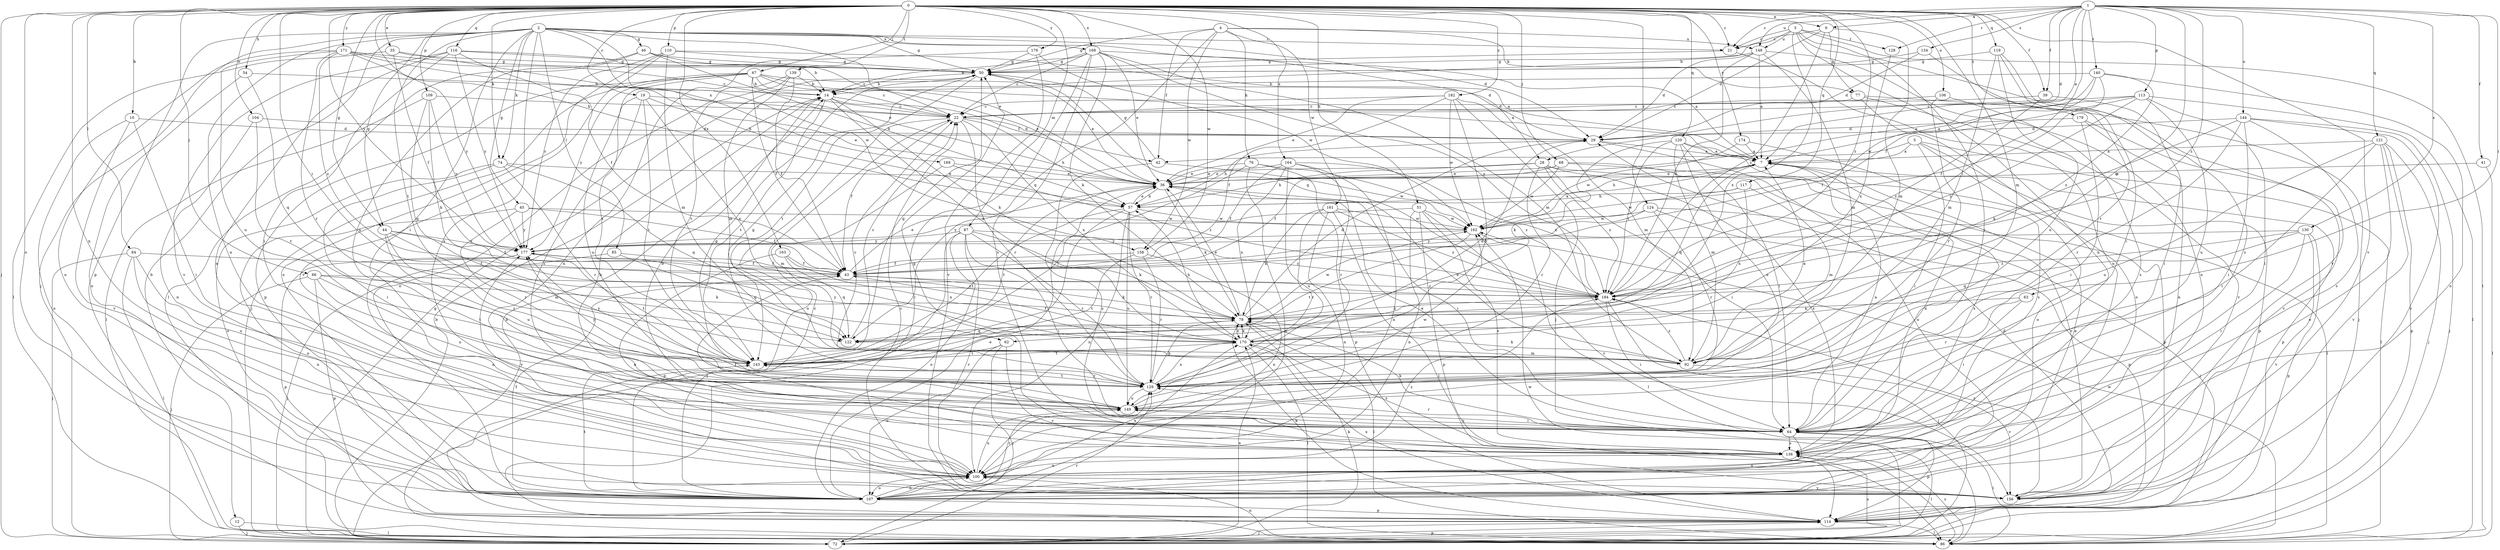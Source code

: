 strict digraph  {
0;
1;
2;
3;
4;
5;
6;
7;
10;
12;
14;
19;
21;
22;
28;
29;
35;
36;
39;
41;
42;
43;
44;
45;
46;
50;
51;
54;
57;
62;
63;
64;
66;
67;
68;
72;
74;
76;
77;
78;
84;
85;
86;
87;
92;
100;
104;
106;
107;
109;
110;
113;
114;
116;
117;
119;
120;
121;
122;
124;
128;
129;
130;
134;
136;
139;
140;
143;
144;
148;
149;
156;
158;
161;
162;
163;
164;
168;
169;
170;
171;
174;
176;
177;
179;
182;
184;
0 -> 6  [label=a];
0 -> 10  [label=b];
0 -> 19  [label=c];
0 -> 21  [label=c];
0 -> 35  [label=e];
0 -> 39  [label=f];
0 -> 44  [label=g];
0 -> 51  [label=h];
0 -> 54  [label=h];
0 -> 57  [label=h];
0 -> 62  [label=i];
0 -> 66  [label=j];
0 -> 67  [label=j];
0 -> 68  [label=j];
0 -> 72  [label=j];
0 -> 74  [label=k];
0 -> 84  [label=l];
0 -> 87  [label=m];
0 -> 92  [label=m];
0 -> 100  [label=n];
0 -> 104  [label=o];
0 -> 106  [label=o];
0 -> 107  [label=o];
0 -> 109  [label=p];
0 -> 110  [label=p];
0 -> 116  [label=q];
0 -> 117  [label=q];
0 -> 119  [label=q];
0 -> 120  [label=q];
0 -> 124  [label=r];
0 -> 139  [label=t];
0 -> 156  [label=v];
0 -> 158  [label=w];
0 -> 163  [label=x];
0 -> 164  [label=x];
0 -> 168  [label=x];
0 -> 171  [label=y];
0 -> 174  [label=y];
0 -> 176  [label=y];
0 -> 177  [label=y];
0 -> 179  [label=z];
0 -> 182  [label=z];
0 -> 184  [label=z];
1 -> 6  [label=a];
1 -> 7  [label=a];
1 -> 21  [label=c];
1 -> 28  [label=d];
1 -> 39  [label=f];
1 -> 41  [label=f];
1 -> 62  [label=i];
1 -> 63  [label=i];
1 -> 113  [label=p];
1 -> 121  [label=q];
1 -> 122  [label=q];
1 -> 128  [label=r];
1 -> 130  [label=s];
1 -> 134  [label=s];
1 -> 140  [label=t];
1 -> 144  [label=u];
1 -> 148  [label=u];
1 -> 184  [label=z];
2 -> 12  [label=b];
2 -> 21  [label=c];
2 -> 28  [label=d];
2 -> 29  [label=d];
2 -> 36  [label=e];
2 -> 44  [label=g];
2 -> 45  [label=g];
2 -> 46  [label=g];
2 -> 50  [label=g];
2 -> 64  [label=i];
2 -> 72  [label=j];
2 -> 74  [label=k];
2 -> 85  [label=l];
2 -> 100  [label=n];
2 -> 114  [label=p];
2 -> 136  [label=s];
2 -> 143  [label=t];
2 -> 158  [label=w];
2 -> 168  [label=x];
2 -> 169  [label=x];
3 -> 14  [label=b];
3 -> 21  [label=c];
3 -> 64  [label=i];
3 -> 86  [label=l];
3 -> 100  [label=n];
3 -> 128  [label=r];
3 -> 148  [label=u];
3 -> 156  [label=v];
3 -> 170  [label=x];
4 -> 42  [label=f];
4 -> 50  [label=g];
4 -> 76  [label=k];
4 -> 77  [label=k];
4 -> 122  [label=q];
4 -> 148  [label=u];
4 -> 158  [label=w];
4 -> 161  [label=w];
5 -> 7  [label=a];
5 -> 42  [label=f];
5 -> 64  [label=i];
5 -> 86  [label=l];
5 -> 107  [label=o];
5 -> 114  [label=p];
6 -> 21  [label=c];
6 -> 29  [label=d];
6 -> 77  [label=k];
6 -> 92  [label=m];
6 -> 184  [label=z];
7 -> 36  [label=e];
7 -> 57  [label=h];
7 -> 114  [label=p];
7 -> 122  [label=q];
7 -> 136  [label=s];
10 -> 29  [label=d];
10 -> 64  [label=i];
10 -> 107  [label=o];
10 -> 156  [label=v];
12 -> 72  [label=j];
12 -> 86  [label=l];
14 -> 22  [label=c];
14 -> 42  [label=f];
14 -> 78  [label=k];
14 -> 143  [label=t];
14 -> 170  [label=x];
19 -> 22  [label=c];
19 -> 36  [label=e];
19 -> 64  [label=i];
19 -> 143  [label=t];
19 -> 149  [label=u];
19 -> 170  [label=x];
21 -> 50  [label=g];
21 -> 100  [label=n];
22 -> 29  [label=d];
22 -> 43  [label=f];
22 -> 57  [label=h];
22 -> 107  [label=o];
22 -> 129  [label=r];
22 -> 170  [label=x];
28 -> 36  [label=e];
28 -> 57  [label=h];
28 -> 64  [label=i];
28 -> 129  [label=r];
28 -> 136  [label=s];
28 -> 156  [label=v];
28 -> 184  [label=z];
29 -> 7  [label=a];
29 -> 57  [label=h];
29 -> 107  [label=o];
35 -> 43  [label=f];
35 -> 50  [label=g];
35 -> 57  [label=h];
35 -> 86  [label=l];
36 -> 57  [label=h];
36 -> 64  [label=i];
36 -> 78  [label=k];
36 -> 143  [label=t];
39 -> 22  [label=c];
39 -> 64  [label=i];
39 -> 184  [label=z];
41 -> 36  [label=e];
41 -> 86  [label=l];
42 -> 50  [label=g];
42 -> 136  [label=s];
42 -> 162  [label=w];
43 -> 36  [label=e];
43 -> 78  [label=k];
43 -> 184  [label=z];
44 -> 43  [label=f];
44 -> 92  [label=m];
44 -> 129  [label=r];
44 -> 149  [label=u];
44 -> 177  [label=y];
45 -> 43  [label=f];
45 -> 107  [label=o];
45 -> 129  [label=r];
45 -> 162  [label=w];
45 -> 177  [label=y];
46 -> 14  [label=b];
46 -> 50  [label=g];
46 -> 57  [label=h];
46 -> 86  [label=l];
46 -> 149  [label=u];
50 -> 14  [label=b];
50 -> 36  [label=e];
50 -> 143  [label=t];
51 -> 100  [label=n];
51 -> 114  [label=p];
51 -> 136  [label=s];
51 -> 156  [label=v];
51 -> 162  [label=w];
51 -> 177  [label=y];
54 -> 14  [label=b];
54 -> 107  [label=o];
54 -> 122  [label=q];
57 -> 36  [label=e];
57 -> 72  [label=j];
57 -> 100  [label=n];
57 -> 129  [label=r];
57 -> 143  [label=t];
57 -> 149  [label=u];
57 -> 162  [label=w];
62 -> 72  [label=j];
62 -> 107  [label=o];
62 -> 143  [label=t];
62 -> 156  [label=v];
63 -> 64  [label=i];
63 -> 78  [label=k];
63 -> 129  [label=r];
64 -> 7  [label=a];
64 -> 14  [label=b];
64 -> 36  [label=e];
64 -> 78  [label=k];
64 -> 86  [label=l];
64 -> 107  [label=o];
64 -> 114  [label=p];
64 -> 129  [label=r];
64 -> 136  [label=s];
64 -> 149  [label=u];
66 -> 72  [label=j];
66 -> 78  [label=k];
66 -> 114  [label=p];
66 -> 143  [label=t];
66 -> 149  [label=u];
66 -> 184  [label=z];
67 -> 7  [label=a];
67 -> 14  [label=b];
67 -> 22  [label=c];
67 -> 29  [label=d];
67 -> 36  [label=e];
67 -> 43  [label=f];
67 -> 72  [label=j];
67 -> 114  [label=p];
67 -> 143  [label=t];
67 -> 177  [label=y];
68 -> 36  [label=e];
68 -> 43  [label=f];
68 -> 86  [label=l];
68 -> 114  [label=p];
68 -> 162  [label=w];
72 -> 14  [label=b];
72 -> 50  [label=g];
72 -> 78  [label=k];
72 -> 114  [label=p];
72 -> 129  [label=r];
72 -> 136  [label=s];
72 -> 162  [label=w];
72 -> 170  [label=x];
74 -> 36  [label=e];
74 -> 64  [label=i];
74 -> 107  [label=o];
74 -> 122  [label=q];
74 -> 129  [label=r];
76 -> 36  [label=e];
76 -> 107  [label=o];
76 -> 114  [label=p];
76 -> 143  [label=t];
76 -> 184  [label=z];
77 -> 22  [label=c];
77 -> 72  [label=j];
77 -> 107  [label=o];
77 -> 156  [label=v];
78 -> 29  [label=d];
78 -> 36  [label=e];
78 -> 86  [label=l];
78 -> 122  [label=q];
78 -> 162  [label=w];
78 -> 170  [label=x];
84 -> 43  [label=f];
84 -> 72  [label=j];
84 -> 86  [label=l];
84 -> 100  [label=n];
84 -> 149  [label=u];
85 -> 43  [label=f];
85 -> 72  [label=j];
85 -> 122  [label=q];
86 -> 14  [label=b];
86 -> 100  [label=n];
86 -> 136  [label=s];
86 -> 162  [label=w];
87 -> 64  [label=i];
87 -> 78  [label=k];
87 -> 107  [label=o];
87 -> 114  [label=p];
87 -> 129  [label=r];
87 -> 156  [label=v];
87 -> 177  [label=y];
87 -> 184  [label=z];
92 -> 7  [label=a];
92 -> 36  [label=e];
92 -> 78  [label=k];
92 -> 156  [label=v];
92 -> 184  [label=z];
100 -> 107  [label=o];
100 -> 149  [label=u];
100 -> 156  [label=v];
100 -> 177  [label=y];
100 -> 184  [label=z];
104 -> 29  [label=d];
104 -> 100  [label=n];
104 -> 143  [label=t];
106 -> 22  [label=c];
106 -> 129  [label=r];
106 -> 136  [label=s];
107 -> 7  [label=a];
107 -> 22  [label=c];
107 -> 36  [label=e];
107 -> 43  [label=f];
107 -> 100  [label=n];
107 -> 114  [label=p];
107 -> 129  [label=r];
107 -> 143  [label=t];
107 -> 170  [label=x];
109 -> 22  [label=c];
109 -> 78  [label=k];
109 -> 86  [label=l];
109 -> 122  [label=q];
109 -> 177  [label=y];
110 -> 7  [label=a];
110 -> 50  [label=g];
110 -> 92  [label=m];
110 -> 107  [label=o];
110 -> 156  [label=v];
110 -> 177  [label=y];
113 -> 7  [label=a];
113 -> 22  [label=c];
113 -> 43  [label=f];
113 -> 64  [label=i];
113 -> 86  [label=l];
113 -> 149  [label=u];
113 -> 184  [label=z];
114 -> 29  [label=d];
114 -> 72  [label=j];
114 -> 78  [label=k];
114 -> 86  [label=l];
114 -> 170  [label=x];
116 -> 22  [label=c];
116 -> 43  [label=f];
116 -> 50  [label=g];
116 -> 64  [label=i];
116 -> 100  [label=n];
116 -> 156  [label=v];
116 -> 177  [label=y];
117 -> 57  [label=h];
117 -> 92  [label=m];
117 -> 162  [label=w];
117 -> 170  [label=x];
119 -> 50  [label=g];
119 -> 64  [label=i];
119 -> 92  [label=m];
119 -> 136  [label=s];
119 -> 149  [label=u];
120 -> 7  [label=a];
120 -> 64  [label=i];
120 -> 78  [label=k];
120 -> 92  [label=m];
120 -> 100  [label=n];
120 -> 149  [label=u];
120 -> 184  [label=z];
121 -> 7  [label=a];
121 -> 64  [label=i];
121 -> 72  [label=j];
121 -> 107  [label=o];
121 -> 114  [label=p];
121 -> 149  [label=u];
121 -> 156  [label=v];
122 -> 22  [label=c];
124 -> 43  [label=f];
124 -> 72  [label=j];
124 -> 114  [label=p];
124 -> 129  [label=r];
124 -> 162  [label=w];
128 -> 170  [label=x];
129 -> 22  [label=c];
129 -> 50  [label=g];
129 -> 78  [label=k];
129 -> 143  [label=t];
129 -> 149  [label=u];
129 -> 170  [label=x];
129 -> 177  [label=y];
130 -> 64  [label=i];
130 -> 114  [label=p];
130 -> 122  [label=q];
130 -> 156  [label=v];
130 -> 177  [label=y];
130 -> 184  [label=z];
134 -> 29  [label=d];
134 -> 50  [label=g];
134 -> 129  [label=r];
136 -> 14  [label=b];
136 -> 43  [label=f];
136 -> 50  [label=g];
136 -> 86  [label=l];
136 -> 100  [label=n];
139 -> 14  [label=b];
139 -> 43  [label=f];
139 -> 92  [label=m];
139 -> 107  [label=o];
139 -> 143  [label=t];
140 -> 14  [label=b];
140 -> 36  [label=e];
140 -> 43  [label=f];
140 -> 107  [label=o];
140 -> 162  [label=w];
140 -> 184  [label=z];
143 -> 50  [label=g];
143 -> 129  [label=r];
143 -> 177  [label=y];
144 -> 29  [label=d];
144 -> 64  [label=i];
144 -> 72  [label=j];
144 -> 78  [label=k];
144 -> 129  [label=r];
144 -> 136  [label=s];
144 -> 156  [label=v];
148 -> 7  [label=a];
148 -> 29  [label=d];
148 -> 50  [label=g];
148 -> 92  [label=m];
148 -> 107  [label=o];
148 -> 184  [label=z];
149 -> 50  [label=g];
149 -> 64  [label=i];
149 -> 162  [label=w];
156 -> 22  [label=c];
156 -> 184  [label=z];
158 -> 43  [label=f];
158 -> 100  [label=n];
158 -> 129  [label=r];
158 -> 143  [label=t];
161 -> 78  [label=k];
161 -> 86  [label=l];
161 -> 100  [label=n];
161 -> 129  [label=r];
161 -> 162  [label=w];
161 -> 184  [label=z];
162 -> 7  [label=a];
162 -> 86  [label=l];
162 -> 143  [label=t];
162 -> 177  [label=y];
163 -> 43  [label=f];
163 -> 100  [label=n];
163 -> 122  [label=q];
163 -> 170  [label=x];
164 -> 36  [label=e];
164 -> 43  [label=f];
164 -> 100  [label=n];
164 -> 129  [label=r];
164 -> 149  [label=u];
164 -> 170  [label=x];
164 -> 184  [label=z];
168 -> 7  [label=a];
168 -> 14  [label=b];
168 -> 22  [label=c];
168 -> 36  [label=e];
168 -> 50  [label=g];
168 -> 78  [label=k];
168 -> 86  [label=l];
168 -> 92  [label=m];
168 -> 136  [label=s];
168 -> 184  [label=z];
169 -> 36  [label=e];
169 -> 92  [label=m];
169 -> 184  [label=z];
170 -> 29  [label=d];
170 -> 43  [label=f];
170 -> 57  [label=h];
170 -> 78  [label=k];
170 -> 86  [label=l];
170 -> 92  [label=m];
170 -> 136  [label=s];
170 -> 143  [label=t];
170 -> 177  [label=y];
171 -> 22  [label=c];
171 -> 36  [label=e];
171 -> 50  [label=g];
171 -> 107  [label=o];
171 -> 129  [label=r];
171 -> 149  [label=u];
171 -> 177  [label=y];
171 -> 184  [label=z];
174 -> 7  [label=a];
174 -> 136  [label=s];
174 -> 162  [label=w];
176 -> 50  [label=g];
176 -> 100  [label=n];
176 -> 156  [label=v];
176 -> 162  [label=w];
177 -> 43  [label=f];
177 -> 100  [label=n];
177 -> 114  [label=p];
177 -> 143  [label=t];
179 -> 29  [label=d];
179 -> 64  [label=i];
179 -> 100  [label=n];
179 -> 156  [label=v];
182 -> 22  [label=c];
182 -> 36  [label=e];
182 -> 43  [label=f];
182 -> 72  [label=j];
182 -> 92  [label=m];
182 -> 129  [label=r];
182 -> 162  [label=w];
184 -> 50  [label=g];
184 -> 64  [label=i];
184 -> 72  [label=j];
184 -> 78  [label=k];
}
